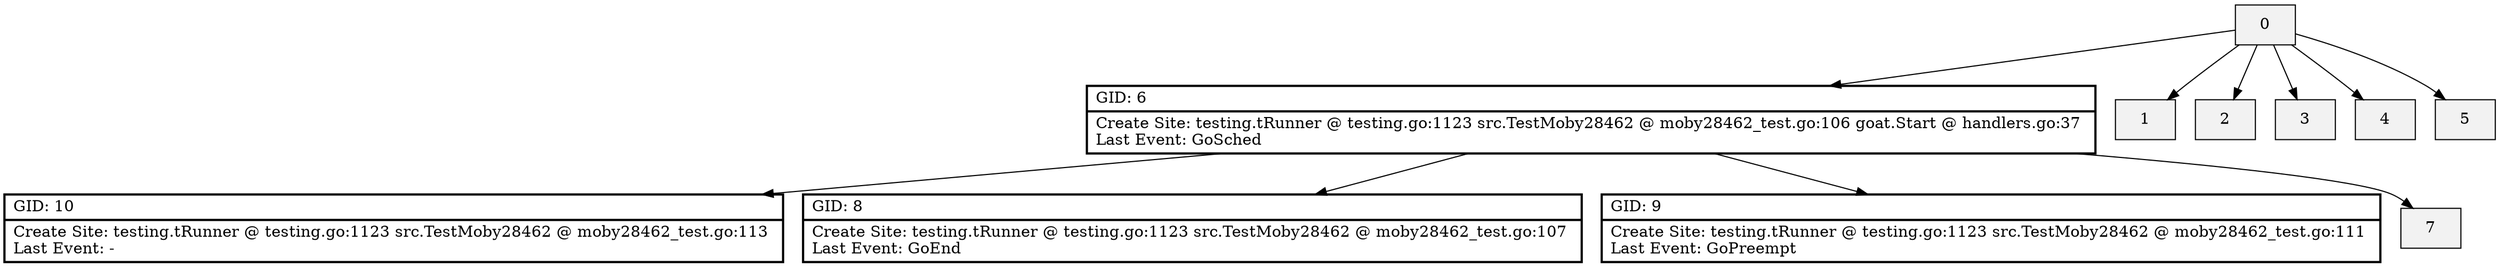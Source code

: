digraph{
	node[shape=record,style=filled,fillcolor=gray95]

	6 [ label = "{ GID: 6\l | Create Site: testing.tRunner @ testing.go:1123 
src.TestMoby28462 @ moby28462_test.go:106 
goat.Start @ handlers.go:37 
\lLast Event: GoSched\l }" style=bold]
	10 [ label = "{ GID: 10\l | Create Site: testing.tRunner @ testing.go:1123 
src.TestMoby28462 @ moby28462_test.go:113 
\lLast Event: -\l }" style=bold]
	8 [ label = "{ GID: 8\l | Create Site: testing.tRunner @ testing.go:1123 
src.TestMoby28462 @ moby28462_test.go:107 
\lLast Event: GoEnd\l }" style=bold]
	9 [ label = "{ GID: 9\l | Create Site: testing.tRunner @ testing.go:1123 
src.TestMoby28462 @ moby28462_test.go:111 
\lLast Event: GoPreempt\l }" style=bold]
	

	0 -> 1
	0 -> 2
	0 -> 3
	0 -> 4
	0 -> 5
	0 -> 6
	6 -> 7
	6 -> 8
	6 -> 9
	6 -> 10
	}